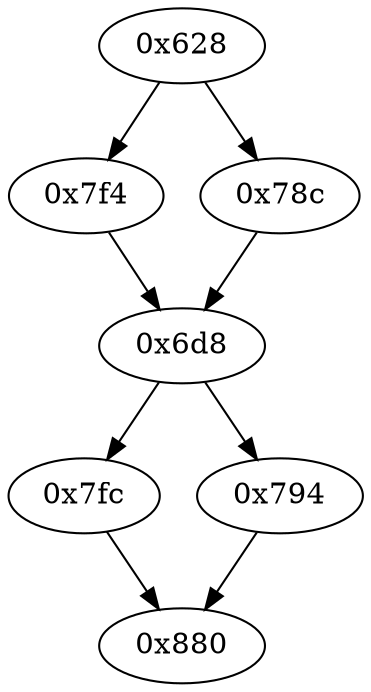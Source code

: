 strict digraph "" {
	graph ["edge"="{}",
		file="/Users/mark/Documents/deobfus-2019-ccs/ALL-CFG/small-programs/1b-1-1-2-2-eq127_eq63-0-0-0/1576_recovered.dot",
		"graph"="{u'file': u'/Users/mark/Documents/deobfus-2019-ccs/ALL-CFG/small-programs/1b-1-1-2-2-eq127_eq63-0-0-0/1576_recovered.dot'}",
		"node"="{u'opcode': u''}"
	];
	"0x7fc"	 [opcode="[u'ldr', u'bl', u'mov', u'b']"];
	"0x880"	 [opcode="[u'mov', u'sub', u'pop']"];
	"0x7fc" -> "0x880";
	"0x794"	 [opcode="[u'ldr', u'mov', u'ldr', u'rsb', u'mvn', u'mul', u'mvn', u'mov', u'eor', u'and', u'ldr', u'mov', u'ldr', u'cmp', u'mov', u'teq', \
u'mov', u'mov', u'cmp', u'mov', u'mov', u'cmp', u'mov', u'b']"];
	"0x794" -> "0x880";
	"0x7f4"	 [opcode="[u'ldr', u'b']"];
	"0x6d8"	 [opcode="[u'ldr', u'ldr', u'ldr', u'cmp', u'mov', u'b']"];
	"0x7f4" -> "0x6d8";
	"0x628"	 [opcode="[u'push', u'add', u'sub', u'ldr', u'ldr', u'ldrb', u'add', u'str', u'ldr', u'ldr', u'ldr', u'ldr', u'ldr', u'str', u'ldr', u'add', \
u'str', u'ldr', u'add', u'str', u'ldr', u'add', u'ldr', u'add', u'b']"];
	"0x628" -> "0x7f4";
	"0x78c"	 [opcode="[u'mov', u'b']"];
	"0x628" -> "0x78c";
	"0x6d8" -> "0x7fc";
	"0x6d8" -> "0x794";
	"0x78c" -> "0x6d8";
}

